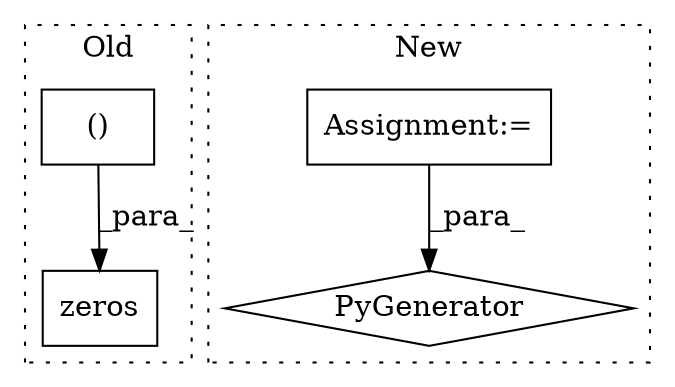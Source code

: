 digraph G {
subgraph cluster0 {
1 [label="zeros" a="32" s="2851,2946" l="11,1" shape="box"];
4 [label="()" a="106" s="2862" l="25" shape="box"];
label = "Old";
style="dotted";
}
subgraph cluster1 {
2 [label="PyGenerator" a="107" s="3276" l="120" shape="diamond"];
3 [label="Assignment:=" a="7" s="3358" l="32" shape="box"];
label = "New";
style="dotted";
}
3 -> 2 [label="_para_"];
4 -> 1 [label="_para_"];
}